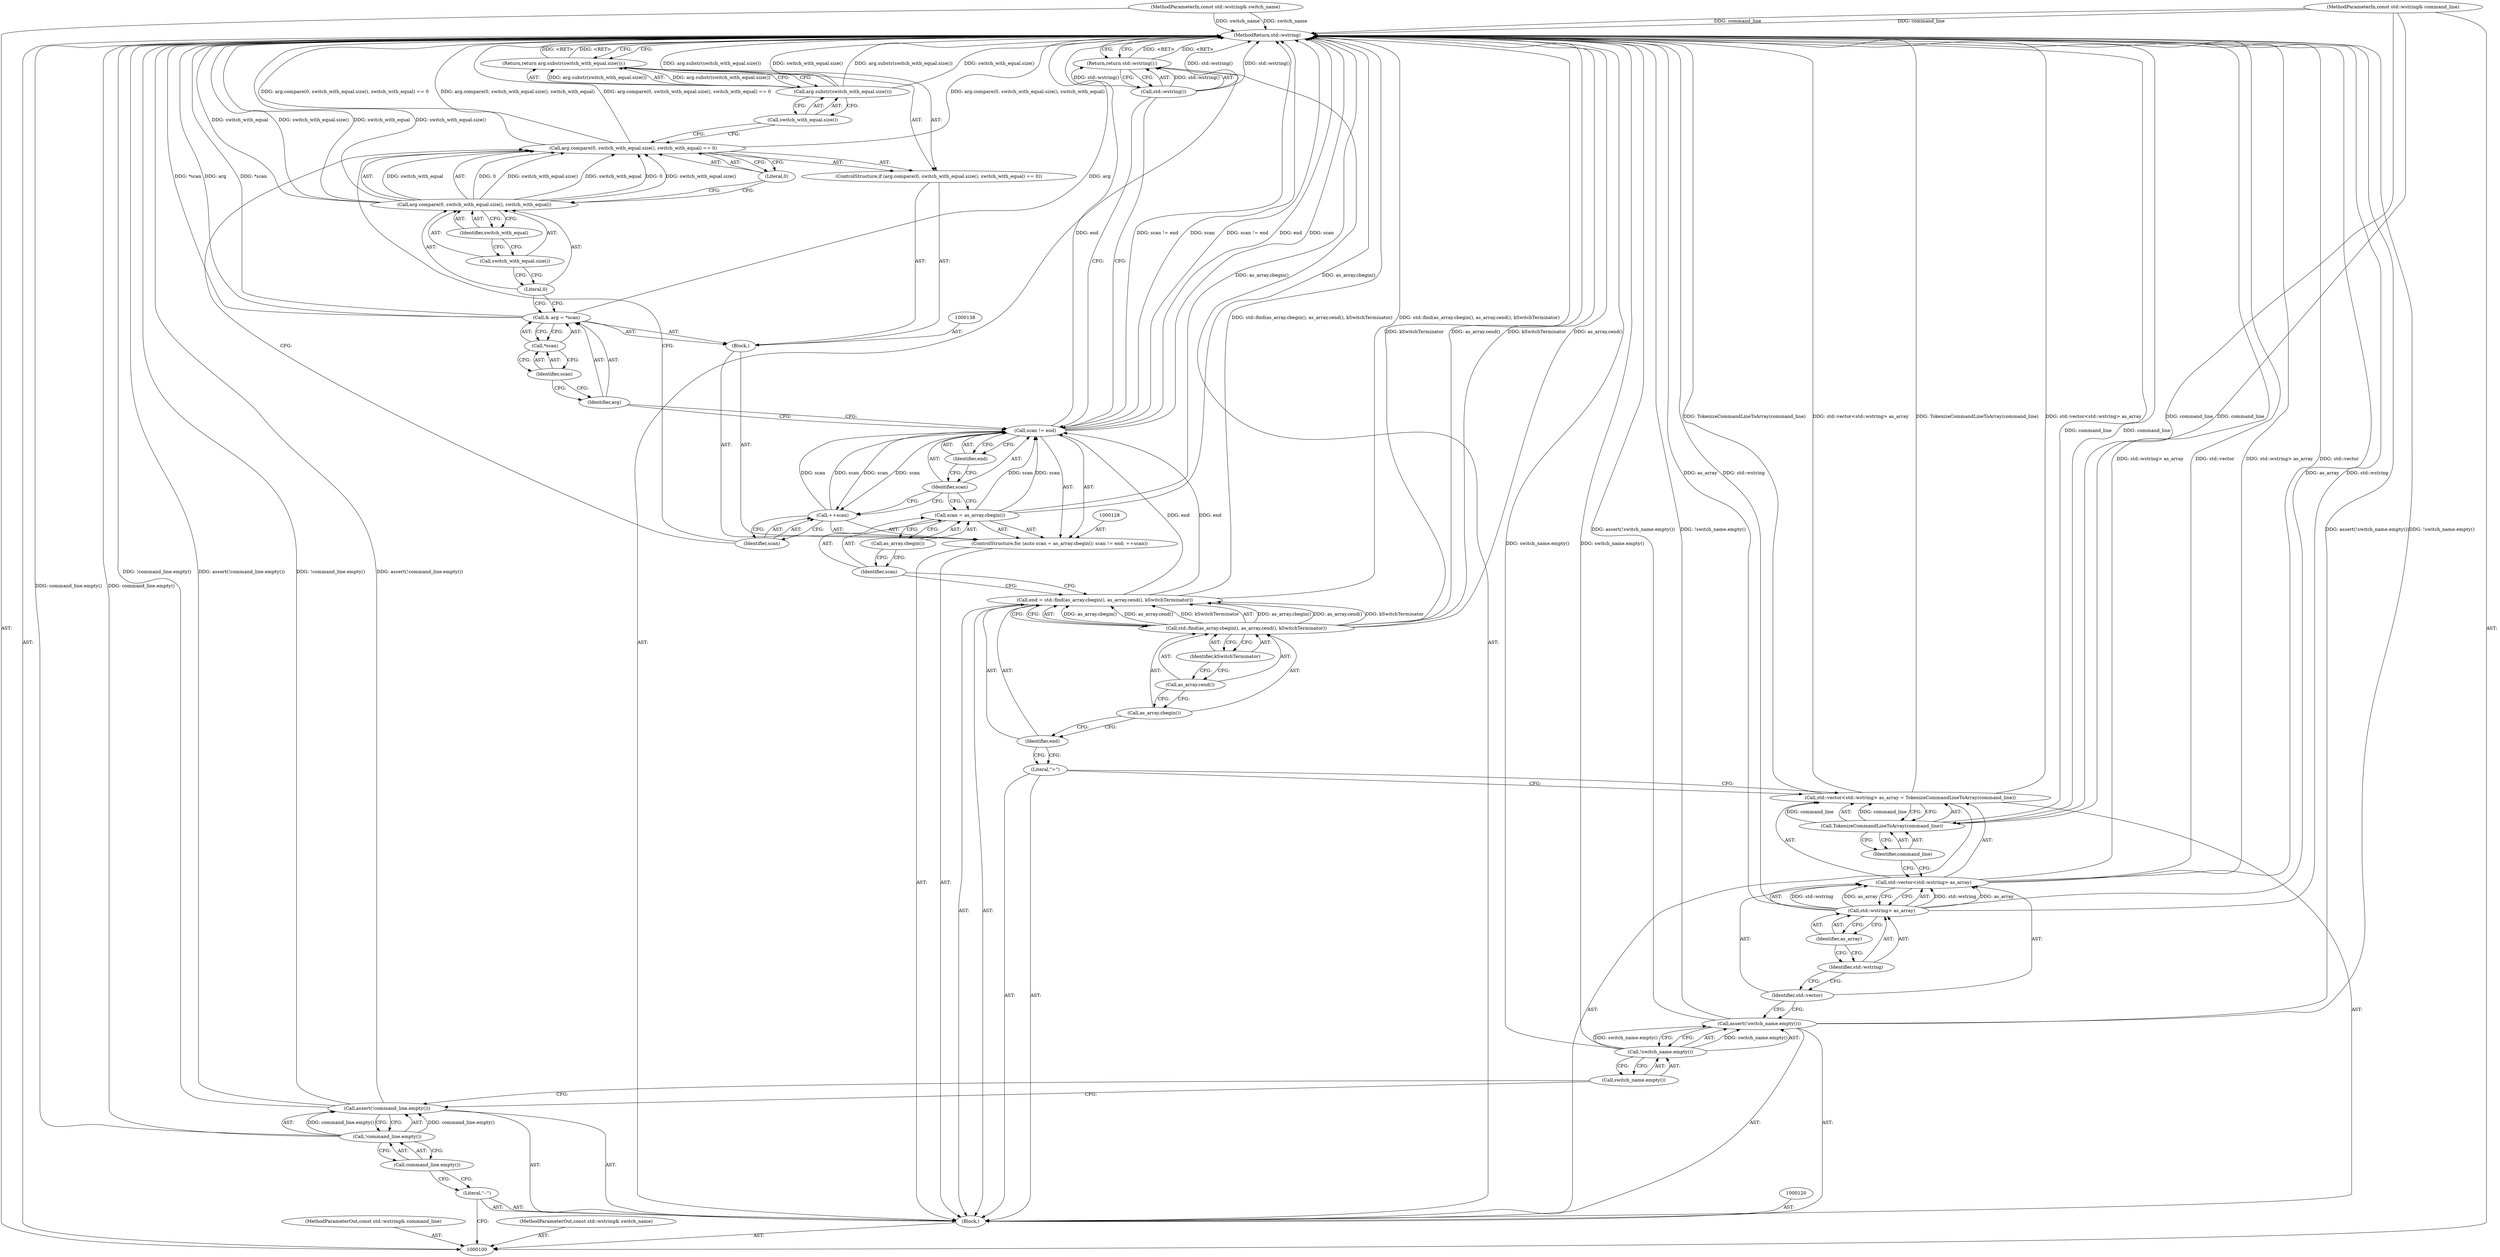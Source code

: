 digraph "0_Chrome_08965161257ab9aeef9a3548c1cd1a44525dc562" {
"1000155" [label="(MethodReturn,std::wstring)"];
"1000101" [label="(MethodParameterIn,const std::wstring& command_line)"];
"1000243" [label="(MethodParameterOut,const std::wstring& command_line)"];
"1000129" [label="(Call,scan = as_array.cbegin())"];
"1000130" [label="(Identifier,scan)"];
"1000131" [label="(Call,as_array.cbegin())"];
"1000127" [label="(ControlStructure,for (auto scan = as_array.cbegin(); scan != end; ++scan))"];
"1000132" [label="(Call,scan != end)"];
"1000133" [label="(Identifier,scan)"];
"1000134" [label="(Identifier,end)"];
"1000135" [label="(Call,++scan)"];
"1000136" [label="(Identifier,scan)"];
"1000139" [label="(Call,& arg = *scan)"];
"1000140" [label="(Identifier,arg)"];
"1000141" [label="(Call,*scan)"];
"1000142" [label="(Identifier,scan)"];
"1000137" [label="(Block,)"];
"1000146" [label="(Literal,0)"];
"1000147" [label="(Call,switch_with_equal.size())"];
"1000143" [label="(ControlStructure,if (arg.compare(0, switch_with_equal.size(), switch_with_equal) == 0))"];
"1000148" [label="(Identifier,switch_with_equal)"];
"1000149" [label="(Literal,0)"];
"1000144" [label="(Call,arg.compare(0, switch_with_equal.size(), switch_with_equal) == 0)"];
"1000145" [label="(Call,arg.compare(0, switch_with_equal.size(), switch_with_equal))"];
"1000151" [label="(Call,arg.substr(switch_with_equal.size()))"];
"1000152" [label="(Call,switch_with_equal.size())"];
"1000150" [label="(Return,return arg.substr(switch_with_equal.size());)"];
"1000153" [label="(Return,return std::wstring();)"];
"1000154" [label="(Call,std::wstring())"];
"1000102" [label="(MethodParameterIn,const std::wstring& switch_name)"];
"1000244" [label="(MethodParameterOut,const std::wstring& switch_name)"];
"1000103" [label="(Block,)"];
"1000104" [label="(Literal,\"--\")"];
"1000106" [label="(Call,!command_line.empty())"];
"1000107" [label="(Call,command_line.empty())"];
"1000105" [label="(Call,assert(!command_line.empty()))"];
"1000109" [label="(Call,!switch_name.empty())"];
"1000110" [label="(Call,switch_name.empty())"];
"1000108" [label="(Call,assert(!switch_name.empty()))"];
"1000114" [label="(Call,std::wstring> as_array)"];
"1000115" [label="(Identifier,std::wstring)"];
"1000116" [label="(Identifier,as_array)"];
"1000111" [label="(Call,std::vector<std::wstring> as_array = TokenizeCommandLineToArray(command_line))"];
"1000112" [label="(Call,std::vector<std::wstring> as_array)"];
"1000113" [label="(Identifier,std::vector)"];
"1000117" [label="(Call,TokenizeCommandLineToArray(command_line))"];
"1000118" [label="(Identifier,command_line)"];
"1000119" [label="(Literal,\"=\")"];
"1000123" [label="(Call,std::find(as_array.cbegin(), as_array.cend(), kSwitchTerminator))"];
"1000124" [label="(Call,as_array.cbegin())"];
"1000125" [label="(Call,as_array.cend())"];
"1000126" [label="(Identifier,kSwitchTerminator)"];
"1000121" [label="(Call,end = std::find(as_array.cbegin(), as_array.cend(), kSwitchTerminator))"];
"1000122" [label="(Identifier,end)"];
"1000155" -> "1000100"  [label="AST: "];
"1000155" -> "1000150"  [label="CFG: "];
"1000155" -> "1000153"  [label="CFG: "];
"1000153" -> "1000155"  [label="DDG: <RET>"];
"1000111" -> "1000155"  [label="DDG: TokenizeCommandLineToArray(command_line)"];
"1000111" -> "1000155"  [label="DDG: std::vector<std::wstring> as_array"];
"1000123" -> "1000155"  [label="DDG: kSwitchTerminator"];
"1000123" -> "1000155"  [label="DDG: as_array.cend()"];
"1000108" -> "1000155"  [label="DDG: assert(!switch_name.empty())"];
"1000108" -> "1000155"  [label="DDG: !switch_name.empty()"];
"1000105" -> "1000155"  [label="DDG: assert(!command_line.empty())"];
"1000105" -> "1000155"  [label="DDG: !command_line.empty()"];
"1000112" -> "1000155"  [label="DDG: std::wstring> as_array"];
"1000112" -> "1000155"  [label="DDG: std::vector"];
"1000145" -> "1000155"  [label="DDG: switch_with_equal"];
"1000145" -> "1000155"  [label="DDG: switch_with_equal.size()"];
"1000117" -> "1000155"  [label="DDG: command_line"];
"1000154" -> "1000155"  [label="DDG: std::wstring()"];
"1000144" -> "1000155"  [label="DDG: arg.compare(0, switch_with_equal.size(), switch_with_equal)"];
"1000144" -> "1000155"  [label="DDG: arg.compare(0, switch_with_equal.size(), switch_with_equal) == 0"];
"1000129" -> "1000155"  [label="DDG: as_array.cbegin()"];
"1000106" -> "1000155"  [label="DDG: command_line.empty()"];
"1000151" -> "1000155"  [label="DDG: arg.substr(switch_with_equal.size())"];
"1000151" -> "1000155"  [label="DDG: switch_with_equal.size()"];
"1000121" -> "1000155"  [label="DDG: std::find(as_array.cbegin(), as_array.cend(), kSwitchTerminator)"];
"1000132" -> "1000155"  [label="DDG: scan != end"];
"1000132" -> "1000155"  [label="DDG: end"];
"1000132" -> "1000155"  [label="DDG: scan"];
"1000139" -> "1000155"  [label="DDG: *scan"];
"1000139" -> "1000155"  [label="DDG: arg"];
"1000114" -> "1000155"  [label="DDG: std::wstring"];
"1000114" -> "1000155"  [label="DDG: as_array"];
"1000102" -> "1000155"  [label="DDG: switch_name"];
"1000101" -> "1000155"  [label="DDG: command_line"];
"1000109" -> "1000155"  [label="DDG: switch_name.empty()"];
"1000150" -> "1000155"  [label="DDG: <RET>"];
"1000101" -> "1000100"  [label="AST: "];
"1000101" -> "1000155"  [label="DDG: command_line"];
"1000101" -> "1000117"  [label="DDG: command_line"];
"1000243" -> "1000100"  [label="AST: "];
"1000129" -> "1000127"  [label="AST: "];
"1000129" -> "1000131"  [label="CFG: "];
"1000130" -> "1000129"  [label="AST: "];
"1000131" -> "1000129"  [label="AST: "];
"1000133" -> "1000129"  [label="CFG: "];
"1000129" -> "1000155"  [label="DDG: as_array.cbegin()"];
"1000129" -> "1000132"  [label="DDG: scan"];
"1000130" -> "1000129"  [label="AST: "];
"1000130" -> "1000121"  [label="CFG: "];
"1000131" -> "1000130"  [label="CFG: "];
"1000131" -> "1000129"  [label="AST: "];
"1000131" -> "1000130"  [label="CFG: "];
"1000129" -> "1000131"  [label="CFG: "];
"1000127" -> "1000103"  [label="AST: "];
"1000128" -> "1000127"  [label="AST: "];
"1000129" -> "1000127"  [label="AST: "];
"1000132" -> "1000127"  [label="AST: "];
"1000135" -> "1000127"  [label="AST: "];
"1000137" -> "1000127"  [label="AST: "];
"1000132" -> "1000127"  [label="AST: "];
"1000132" -> "1000134"  [label="CFG: "];
"1000133" -> "1000132"  [label="AST: "];
"1000134" -> "1000132"  [label="AST: "];
"1000140" -> "1000132"  [label="CFG: "];
"1000154" -> "1000132"  [label="CFG: "];
"1000132" -> "1000155"  [label="DDG: scan != end"];
"1000132" -> "1000155"  [label="DDG: end"];
"1000132" -> "1000155"  [label="DDG: scan"];
"1000129" -> "1000132"  [label="DDG: scan"];
"1000135" -> "1000132"  [label="DDG: scan"];
"1000121" -> "1000132"  [label="DDG: end"];
"1000132" -> "1000135"  [label="DDG: scan"];
"1000133" -> "1000132"  [label="AST: "];
"1000133" -> "1000129"  [label="CFG: "];
"1000133" -> "1000135"  [label="CFG: "];
"1000134" -> "1000133"  [label="CFG: "];
"1000134" -> "1000132"  [label="AST: "];
"1000134" -> "1000133"  [label="CFG: "];
"1000132" -> "1000134"  [label="CFG: "];
"1000135" -> "1000127"  [label="AST: "];
"1000135" -> "1000136"  [label="CFG: "];
"1000136" -> "1000135"  [label="AST: "];
"1000133" -> "1000135"  [label="CFG: "];
"1000135" -> "1000132"  [label="DDG: scan"];
"1000132" -> "1000135"  [label="DDG: scan"];
"1000136" -> "1000135"  [label="AST: "];
"1000136" -> "1000144"  [label="CFG: "];
"1000135" -> "1000136"  [label="CFG: "];
"1000139" -> "1000137"  [label="AST: "];
"1000139" -> "1000141"  [label="CFG: "];
"1000140" -> "1000139"  [label="AST: "];
"1000141" -> "1000139"  [label="AST: "];
"1000146" -> "1000139"  [label="CFG: "];
"1000139" -> "1000155"  [label="DDG: *scan"];
"1000139" -> "1000155"  [label="DDG: arg"];
"1000140" -> "1000139"  [label="AST: "];
"1000140" -> "1000132"  [label="CFG: "];
"1000142" -> "1000140"  [label="CFG: "];
"1000141" -> "1000139"  [label="AST: "];
"1000141" -> "1000142"  [label="CFG: "];
"1000142" -> "1000141"  [label="AST: "];
"1000139" -> "1000141"  [label="CFG: "];
"1000142" -> "1000141"  [label="AST: "];
"1000142" -> "1000140"  [label="CFG: "];
"1000141" -> "1000142"  [label="CFG: "];
"1000137" -> "1000127"  [label="AST: "];
"1000138" -> "1000137"  [label="AST: "];
"1000139" -> "1000137"  [label="AST: "];
"1000143" -> "1000137"  [label="AST: "];
"1000146" -> "1000145"  [label="AST: "];
"1000146" -> "1000139"  [label="CFG: "];
"1000147" -> "1000146"  [label="CFG: "];
"1000147" -> "1000145"  [label="AST: "];
"1000147" -> "1000146"  [label="CFG: "];
"1000148" -> "1000147"  [label="CFG: "];
"1000143" -> "1000137"  [label="AST: "];
"1000144" -> "1000143"  [label="AST: "];
"1000150" -> "1000143"  [label="AST: "];
"1000148" -> "1000145"  [label="AST: "];
"1000148" -> "1000147"  [label="CFG: "];
"1000145" -> "1000148"  [label="CFG: "];
"1000149" -> "1000144"  [label="AST: "];
"1000149" -> "1000145"  [label="CFG: "];
"1000144" -> "1000149"  [label="CFG: "];
"1000144" -> "1000143"  [label="AST: "];
"1000144" -> "1000149"  [label="CFG: "];
"1000145" -> "1000144"  [label="AST: "];
"1000149" -> "1000144"  [label="AST: "];
"1000152" -> "1000144"  [label="CFG: "];
"1000136" -> "1000144"  [label="CFG: "];
"1000144" -> "1000155"  [label="DDG: arg.compare(0, switch_with_equal.size(), switch_with_equal)"];
"1000144" -> "1000155"  [label="DDG: arg.compare(0, switch_with_equal.size(), switch_with_equal) == 0"];
"1000145" -> "1000144"  [label="DDG: 0"];
"1000145" -> "1000144"  [label="DDG: switch_with_equal.size()"];
"1000145" -> "1000144"  [label="DDG: switch_with_equal"];
"1000145" -> "1000144"  [label="AST: "];
"1000145" -> "1000148"  [label="CFG: "];
"1000146" -> "1000145"  [label="AST: "];
"1000147" -> "1000145"  [label="AST: "];
"1000148" -> "1000145"  [label="AST: "];
"1000149" -> "1000145"  [label="CFG: "];
"1000145" -> "1000155"  [label="DDG: switch_with_equal"];
"1000145" -> "1000155"  [label="DDG: switch_with_equal.size()"];
"1000145" -> "1000144"  [label="DDG: 0"];
"1000145" -> "1000144"  [label="DDG: switch_with_equal.size()"];
"1000145" -> "1000144"  [label="DDG: switch_with_equal"];
"1000151" -> "1000150"  [label="AST: "];
"1000151" -> "1000152"  [label="CFG: "];
"1000152" -> "1000151"  [label="AST: "];
"1000150" -> "1000151"  [label="CFG: "];
"1000151" -> "1000155"  [label="DDG: arg.substr(switch_with_equal.size())"];
"1000151" -> "1000155"  [label="DDG: switch_with_equal.size()"];
"1000151" -> "1000150"  [label="DDG: arg.substr(switch_with_equal.size())"];
"1000152" -> "1000151"  [label="AST: "];
"1000152" -> "1000144"  [label="CFG: "];
"1000151" -> "1000152"  [label="CFG: "];
"1000150" -> "1000143"  [label="AST: "];
"1000150" -> "1000151"  [label="CFG: "];
"1000151" -> "1000150"  [label="AST: "];
"1000155" -> "1000150"  [label="CFG: "];
"1000150" -> "1000155"  [label="DDG: <RET>"];
"1000151" -> "1000150"  [label="DDG: arg.substr(switch_with_equal.size())"];
"1000153" -> "1000103"  [label="AST: "];
"1000153" -> "1000154"  [label="CFG: "];
"1000154" -> "1000153"  [label="AST: "];
"1000155" -> "1000153"  [label="CFG: "];
"1000153" -> "1000155"  [label="DDG: <RET>"];
"1000154" -> "1000153"  [label="DDG: std::wstring()"];
"1000154" -> "1000153"  [label="AST: "];
"1000154" -> "1000132"  [label="CFG: "];
"1000153" -> "1000154"  [label="CFG: "];
"1000154" -> "1000155"  [label="DDG: std::wstring()"];
"1000154" -> "1000153"  [label="DDG: std::wstring()"];
"1000102" -> "1000100"  [label="AST: "];
"1000102" -> "1000155"  [label="DDG: switch_name"];
"1000244" -> "1000100"  [label="AST: "];
"1000103" -> "1000100"  [label="AST: "];
"1000104" -> "1000103"  [label="AST: "];
"1000105" -> "1000103"  [label="AST: "];
"1000108" -> "1000103"  [label="AST: "];
"1000111" -> "1000103"  [label="AST: "];
"1000119" -> "1000103"  [label="AST: "];
"1000120" -> "1000103"  [label="AST: "];
"1000121" -> "1000103"  [label="AST: "];
"1000127" -> "1000103"  [label="AST: "];
"1000153" -> "1000103"  [label="AST: "];
"1000104" -> "1000103"  [label="AST: "];
"1000104" -> "1000100"  [label="CFG: "];
"1000107" -> "1000104"  [label="CFG: "];
"1000106" -> "1000105"  [label="AST: "];
"1000106" -> "1000107"  [label="CFG: "];
"1000107" -> "1000106"  [label="AST: "];
"1000105" -> "1000106"  [label="CFG: "];
"1000106" -> "1000155"  [label="DDG: command_line.empty()"];
"1000106" -> "1000105"  [label="DDG: command_line.empty()"];
"1000107" -> "1000106"  [label="AST: "];
"1000107" -> "1000104"  [label="CFG: "];
"1000106" -> "1000107"  [label="CFG: "];
"1000105" -> "1000103"  [label="AST: "];
"1000105" -> "1000106"  [label="CFG: "];
"1000106" -> "1000105"  [label="AST: "];
"1000110" -> "1000105"  [label="CFG: "];
"1000105" -> "1000155"  [label="DDG: assert(!command_line.empty())"];
"1000105" -> "1000155"  [label="DDG: !command_line.empty()"];
"1000106" -> "1000105"  [label="DDG: command_line.empty()"];
"1000109" -> "1000108"  [label="AST: "];
"1000109" -> "1000110"  [label="CFG: "];
"1000110" -> "1000109"  [label="AST: "];
"1000108" -> "1000109"  [label="CFG: "];
"1000109" -> "1000155"  [label="DDG: switch_name.empty()"];
"1000109" -> "1000108"  [label="DDG: switch_name.empty()"];
"1000110" -> "1000109"  [label="AST: "];
"1000110" -> "1000105"  [label="CFG: "];
"1000109" -> "1000110"  [label="CFG: "];
"1000108" -> "1000103"  [label="AST: "];
"1000108" -> "1000109"  [label="CFG: "];
"1000109" -> "1000108"  [label="AST: "];
"1000113" -> "1000108"  [label="CFG: "];
"1000108" -> "1000155"  [label="DDG: assert(!switch_name.empty())"];
"1000108" -> "1000155"  [label="DDG: !switch_name.empty()"];
"1000109" -> "1000108"  [label="DDG: switch_name.empty()"];
"1000114" -> "1000112"  [label="AST: "];
"1000114" -> "1000116"  [label="CFG: "];
"1000115" -> "1000114"  [label="AST: "];
"1000116" -> "1000114"  [label="AST: "];
"1000112" -> "1000114"  [label="CFG: "];
"1000114" -> "1000155"  [label="DDG: std::wstring"];
"1000114" -> "1000155"  [label="DDG: as_array"];
"1000114" -> "1000112"  [label="DDG: std::wstring"];
"1000114" -> "1000112"  [label="DDG: as_array"];
"1000115" -> "1000114"  [label="AST: "];
"1000115" -> "1000113"  [label="CFG: "];
"1000116" -> "1000115"  [label="CFG: "];
"1000116" -> "1000114"  [label="AST: "];
"1000116" -> "1000115"  [label="CFG: "];
"1000114" -> "1000116"  [label="CFG: "];
"1000111" -> "1000103"  [label="AST: "];
"1000111" -> "1000117"  [label="CFG: "];
"1000112" -> "1000111"  [label="AST: "];
"1000117" -> "1000111"  [label="AST: "];
"1000119" -> "1000111"  [label="CFG: "];
"1000111" -> "1000155"  [label="DDG: TokenizeCommandLineToArray(command_line)"];
"1000111" -> "1000155"  [label="DDG: std::vector<std::wstring> as_array"];
"1000117" -> "1000111"  [label="DDG: command_line"];
"1000112" -> "1000111"  [label="AST: "];
"1000112" -> "1000114"  [label="CFG: "];
"1000113" -> "1000112"  [label="AST: "];
"1000114" -> "1000112"  [label="AST: "];
"1000118" -> "1000112"  [label="CFG: "];
"1000112" -> "1000155"  [label="DDG: std::wstring> as_array"];
"1000112" -> "1000155"  [label="DDG: std::vector"];
"1000114" -> "1000112"  [label="DDG: std::wstring"];
"1000114" -> "1000112"  [label="DDG: as_array"];
"1000113" -> "1000112"  [label="AST: "];
"1000113" -> "1000108"  [label="CFG: "];
"1000115" -> "1000113"  [label="CFG: "];
"1000117" -> "1000111"  [label="AST: "];
"1000117" -> "1000118"  [label="CFG: "];
"1000118" -> "1000117"  [label="AST: "];
"1000111" -> "1000117"  [label="CFG: "];
"1000117" -> "1000155"  [label="DDG: command_line"];
"1000117" -> "1000111"  [label="DDG: command_line"];
"1000101" -> "1000117"  [label="DDG: command_line"];
"1000118" -> "1000117"  [label="AST: "];
"1000118" -> "1000112"  [label="CFG: "];
"1000117" -> "1000118"  [label="CFG: "];
"1000119" -> "1000103"  [label="AST: "];
"1000119" -> "1000111"  [label="CFG: "];
"1000122" -> "1000119"  [label="CFG: "];
"1000123" -> "1000121"  [label="AST: "];
"1000123" -> "1000126"  [label="CFG: "];
"1000124" -> "1000123"  [label="AST: "];
"1000125" -> "1000123"  [label="AST: "];
"1000126" -> "1000123"  [label="AST: "];
"1000121" -> "1000123"  [label="CFG: "];
"1000123" -> "1000155"  [label="DDG: kSwitchTerminator"];
"1000123" -> "1000155"  [label="DDG: as_array.cend()"];
"1000123" -> "1000121"  [label="DDG: as_array.cbegin()"];
"1000123" -> "1000121"  [label="DDG: as_array.cend()"];
"1000123" -> "1000121"  [label="DDG: kSwitchTerminator"];
"1000124" -> "1000123"  [label="AST: "];
"1000124" -> "1000122"  [label="CFG: "];
"1000125" -> "1000124"  [label="CFG: "];
"1000125" -> "1000123"  [label="AST: "];
"1000125" -> "1000124"  [label="CFG: "];
"1000126" -> "1000125"  [label="CFG: "];
"1000126" -> "1000123"  [label="AST: "];
"1000126" -> "1000125"  [label="CFG: "];
"1000123" -> "1000126"  [label="CFG: "];
"1000121" -> "1000103"  [label="AST: "];
"1000121" -> "1000123"  [label="CFG: "];
"1000122" -> "1000121"  [label="AST: "];
"1000123" -> "1000121"  [label="AST: "];
"1000130" -> "1000121"  [label="CFG: "];
"1000121" -> "1000155"  [label="DDG: std::find(as_array.cbegin(), as_array.cend(), kSwitchTerminator)"];
"1000123" -> "1000121"  [label="DDG: as_array.cbegin()"];
"1000123" -> "1000121"  [label="DDG: as_array.cend()"];
"1000123" -> "1000121"  [label="DDG: kSwitchTerminator"];
"1000121" -> "1000132"  [label="DDG: end"];
"1000122" -> "1000121"  [label="AST: "];
"1000122" -> "1000119"  [label="CFG: "];
"1000124" -> "1000122"  [label="CFG: "];
}
